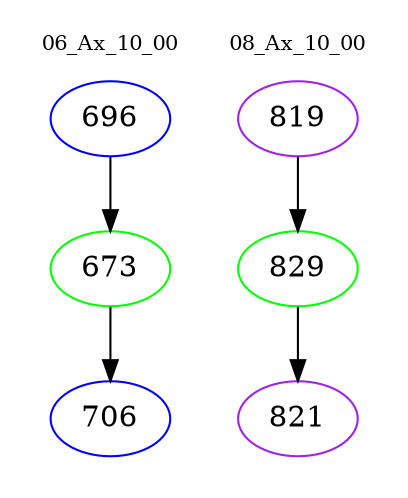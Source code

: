digraph{
subgraph cluster_0 {
color = white
label = "06_Ax_10_00";
fontsize=10;
T0_696 [label="696", color="blue"]
T0_696 -> T0_673 [color="black"]
T0_673 [label="673", color="green"]
T0_673 -> T0_706 [color="black"]
T0_706 [label="706", color="blue"]
}
subgraph cluster_1 {
color = white
label = "08_Ax_10_00";
fontsize=10;
T1_819 [label="819", color="purple"]
T1_819 -> T1_829 [color="black"]
T1_829 [label="829", color="green"]
T1_829 -> T1_821 [color="black"]
T1_821 [label="821", color="purple"]
}
}
